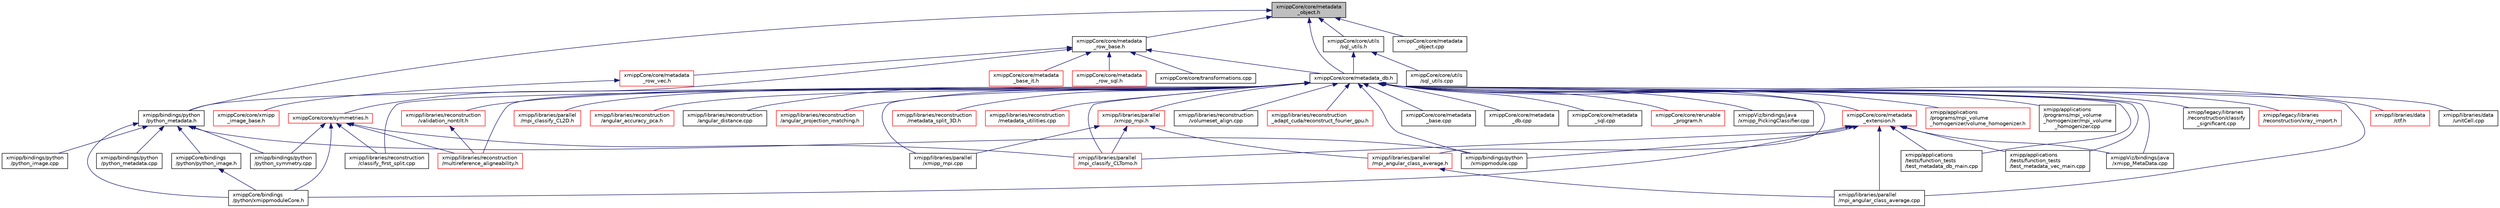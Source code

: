 digraph "xmippCore/core/metadata_object.h"
{
  edge [fontname="Helvetica",fontsize="10",labelfontname="Helvetica",labelfontsize="10"];
  node [fontname="Helvetica",fontsize="10",shape=record];
  Node7 [label="xmippCore/core/metadata\l_object.h",height=0.2,width=0.4,color="black", fillcolor="grey75", style="filled", fontcolor="black"];
  Node7 -> Node8 [dir="back",color="midnightblue",fontsize="10",style="solid",fontname="Helvetica"];
  Node8 [label="xmipp/bindings/python\l/python_metadata.h",height=0.2,width=0.4,color="black", fillcolor="white", style="filled",URL="$python__metadata_8h.html"];
  Node8 -> Node9 [dir="back",color="midnightblue",fontsize="10",style="solid",fontname="Helvetica"];
  Node9 [label="xmipp/bindings/python\l/python_image.cpp",height=0.2,width=0.4,color="black", fillcolor="white", style="filled",URL="$python__image_8cpp.html"];
  Node8 -> Node10 [dir="back",color="midnightblue",fontsize="10",style="solid",fontname="Helvetica"];
  Node10 [label="xmipp/bindings/python\l/python_metadata.cpp",height=0.2,width=0.4,color="black", fillcolor="white", style="filled",URL="$python__metadata_8cpp.html"];
  Node8 -> Node11 [dir="back",color="midnightblue",fontsize="10",style="solid",fontname="Helvetica"];
  Node11 [label="xmipp/bindings/python\l/python_symmetry.cpp",height=0.2,width=0.4,color="black", fillcolor="white", style="filled",URL="$python__symmetry_8cpp.html"];
  Node8 -> Node12 [dir="back",color="midnightblue",fontsize="10",style="solid",fontname="Helvetica"];
  Node12 [label="xmipp/bindings/python\l/xmippmodule.cpp",height=0.2,width=0.4,color="black", fillcolor="white", style="filled",URL="$xmippmodule_8cpp.html"];
  Node8 -> Node13 [dir="back",color="midnightblue",fontsize="10",style="solid",fontname="Helvetica"];
  Node13 [label="xmippCore/bindings\l/python/python_image.h",height=0.2,width=0.4,color="black", fillcolor="white", style="filled",URL="$ore_2bindings_2python_2python__image_8h.html"];
  Node13 -> Node14 [dir="back",color="midnightblue",fontsize="10",style="solid",fontname="Helvetica"];
  Node14 [label="xmippCore/bindings\l/python/xmippmoduleCore.h",height=0.2,width=0.4,color="black", fillcolor="white", style="filled",URL="$xmippmoduleCore_8h.html"];
  Node8 -> Node14 [dir="back",color="midnightblue",fontsize="10",style="solid",fontname="Helvetica"];
  Node7 -> Node15 [dir="back",color="midnightblue",fontsize="10",style="solid",fontname="Helvetica"];
  Node15 [label="xmippCore/core/metadata\l_row_base.h",height=0.2,width=0.4,color="black", fillcolor="white", style="filled",URL="$metadata__row__base_8h.html"];
  Node15 -> Node16 [dir="back",color="midnightblue",fontsize="10",style="solid",fontname="Helvetica"];
  Node16 [label="xmippCore/core/metadata\l_row_vec.h",height=0.2,width=0.4,color="red", fillcolor="white", style="filled",URL="$metadata__row__vec_8h.html"];
  Node16 -> Node17 [dir="back",color="midnightblue",fontsize="10",style="solid",fontname="Helvetica"];
  Node17 [label="xmippCore/core/xmipp\l_image_base.h",height=0.2,width=0.4,color="red", fillcolor="white", style="filled",URL="$xmipp__image__base_8h.html"];
  Node15 -> Node859 [dir="back",color="midnightblue",fontsize="10",style="solid",fontname="Helvetica"];
  Node859 [label="xmippCore/core/metadata\l_base_it.h",height=0.2,width=0.4,color="red", fillcolor="white", style="filled",URL="$metadata__base__it_8h.html"];
  Node15 -> Node860 [dir="back",color="midnightblue",fontsize="10",style="solid",fontname="Helvetica"];
  Node860 [label="xmippCore/core/metadata\l_row_sql.h",height=0.2,width=0.4,color="red", fillcolor="white", style="filled",URL="$metadata__row__sql_8h.html"];
  Node15 -> Node825 [dir="back",color="midnightblue",fontsize="10",style="solid",fontname="Helvetica"];
  Node825 [label="xmippCore/core/metadata_db.h",height=0.2,width=0.4,color="black", fillcolor="white", style="filled",URL="$metadata__db_8h.html"];
  Node825 -> Node354 [dir="back",color="midnightblue",fontsize="10",style="solid",fontname="Helvetica"];
  Node354 [label="xmipp/applications\l/programs/mpi_volume\l_homogenizer/volume_homogenizer.h",height=0.2,width=0.4,color="red", fillcolor="white", style="filled",URL="$volume__homogenizer_8h.html"];
  Node825 -> Node356 [dir="back",color="midnightblue",fontsize="10",style="solid",fontname="Helvetica"];
  Node356 [label="xmipp/applications\l/programs/mpi_volume\l_homogenizer/mpi_volume\l_homogenizer.cpp",height=0.2,width=0.4,color="black", fillcolor="white", style="filled",URL="$mpi__volume__homogenizer_8cpp.html"];
  Node825 -> Node651 [dir="back",color="midnightblue",fontsize="10",style="solid",fontname="Helvetica"];
  Node651 [label="xmipp/applications\l/tests/function_tests\l/test_metadata_db_main.cpp",height=0.2,width=0.4,color="black", fillcolor="white", style="filled",URL="$test__metadata__db__main_8cpp.html"];
  Node825 -> Node652 [dir="back",color="midnightblue",fontsize="10",style="solid",fontname="Helvetica"];
  Node652 [label="xmipp/applications\l/tests/function_tests\l/test_metadata_vec_main.cpp",height=0.2,width=0.4,color="black", fillcolor="white", style="filled",URL="$test__metadata__vec__main_8cpp.html"];
  Node825 -> Node8 [dir="back",color="midnightblue",fontsize="10",style="solid",fontname="Helvetica"];
  Node825 -> Node12 [dir="back",color="midnightblue",fontsize="10",style="solid",fontname="Helvetica"];
  Node825 -> Node160 [dir="back",color="midnightblue",fontsize="10",style="solid",fontname="Helvetica"];
  Node160 [label="xmipp/legacy/libraries\l/reconstruction/classify\l_significant.cpp",height=0.2,width=0.4,color="black", fillcolor="white", style="filled",URL="$classify__significant_8cpp.html"];
  Node825 -> Node125 [dir="back",color="midnightblue",fontsize="10",style="solid",fontname="Helvetica"];
  Node125 [label="xmipp/legacy/libraries\l/reconstruction/xray_import.h",height=0.2,width=0.4,color="red", fillcolor="white", style="filled",URL="$xray__import_8h.html"];
  Node825 -> Node826 [dir="back",color="midnightblue",fontsize="10",style="solid",fontname="Helvetica"];
  Node826 [label="xmipp/libraries/data\l/ctf.h",height=0.2,width=0.4,color="red", fillcolor="white", style="filled",URL="$ctf_8h.html"];
  Node825 -> Node517 [dir="back",color="midnightblue",fontsize="10",style="solid",fontname="Helvetica"];
  Node517 [label="xmipp/libraries/data\l/unitCell.cpp",height=0.2,width=0.4,color="black", fillcolor="white", style="filled",URL="$unitCell_8cpp.html"];
  Node825 -> Node531 [dir="back",color="midnightblue",fontsize="10",style="solid",fontname="Helvetica"];
  Node531 [label="xmipp/libraries/parallel\l/mpi_angular_class_average.h",height=0.2,width=0.4,color="red", fillcolor="white", style="filled",URL="$mpi__angular__class__average_8h.html"];
  Node531 -> Node533 [dir="back",color="midnightblue",fontsize="10",style="solid",fontname="Helvetica"];
  Node533 [label="xmipp/libraries/parallel\l/mpi_angular_class_average.cpp",height=0.2,width=0.4,color="black", fillcolor="white", style="filled",URL="$mpi__angular__class__average_8cpp.html"];
  Node825 -> Node533 [dir="back",color="midnightblue",fontsize="10",style="solid",fontname="Helvetica"];
  Node825 -> Node828 [dir="back",color="midnightblue",fontsize="10",style="solid",fontname="Helvetica"];
  Node828 [label="xmipp/libraries/parallel\l/mpi_classify_CL2D.h",height=0.2,width=0.4,color="red", fillcolor="white", style="filled",URL="$mpi__classify__CL2D_8h.html"];
  Node825 -> Node745 [dir="back",color="midnightblue",fontsize="10",style="solid",fontname="Helvetica"];
  Node745 [label="xmipp/libraries/parallel\l/xmipp_mpi.h",height=0.2,width=0.4,color="red", fillcolor="white", style="filled",URL="$xmipp__mpi_8h.html"];
  Node745 -> Node531 [dir="back",color="midnightblue",fontsize="10",style="solid",fontname="Helvetica"];
  Node745 -> Node191 [dir="back",color="midnightblue",fontsize="10",style="solid",fontname="Helvetica"];
  Node191 [label="xmipp/libraries/parallel\l/mpi_classify_CLTomo.h",height=0.2,width=0.4,color="red", fillcolor="white", style="filled",URL="$mpi__classify__CLTomo_8h.html"];
  Node745 -> Node768 [dir="back",color="midnightblue",fontsize="10",style="solid",fontname="Helvetica"];
  Node768 [label="xmipp/libraries/parallel\l/xmipp_mpi.cpp",height=0.2,width=0.4,color="black", fillcolor="white", style="filled",URL="$xmipp__mpi_8cpp.html"];
  Node825 -> Node191 [dir="back",color="midnightblue",fontsize="10",style="solid",fontname="Helvetica"];
  Node825 -> Node768 [dir="back",color="midnightblue",fontsize="10",style="solid",fontname="Helvetica"];
  Node825 -> Node540 [dir="back",color="midnightblue",fontsize="10",style="solid",fontname="Helvetica"];
  Node540 [label="xmipp/libraries/reconstruction\l/angular_accuracy_pca.h",height=0.2,width=0.4,color="red", fillcolor="white", style="filled",URL="$angular__accuracy__pca_8h.html"];
  Node825 -> Node778 [dir="back",color="midnightblue",fontsize="10",style="solid",fontname="Helvetica"];
  Node778 [label="xmipp/libraries/reconstruction\l/angular_distance.cpp",height=0.2,width=0.4,color="black", fillcolor="white", style="filled",URL="$angular__distance_8cpp.html"];
  Node825 -> Node830 [dir="back",color="midnightblue",fontsize="10",style="solid",fontname="Helvetica"];
  Node830 [label="xmipp/libraries/reconstruction\l/angular_projection_matching.h",height=0.2,width=0.4,color="red", fillcolor="white", style="filled",URL="$angular__projection__matching_8h.html"];
  Node825 -> Node217 [dir="back",color="midnightblue",fontsize="10",style="solid",fontname="Helvetica"];
  Node217 [label="xmipp/libraries/reconstruction\l/classify_first_split.cpp",height=0.2,width=0.4,color="black", fillcolor="white", style="filled",URL="$classify__first__split_8cpp.html"];
  Node825 -> Node832 [dir="back",color="midnightblue",fontsize="10",style="solid",fontname="Helvetica"];
  Node832 [label="xmipp/libraries/reconstruction\l/metadata_split_3D.h",height=0.2,width=0.4,color="red", fillcolor="white", style="filled",URL="$metadata__split__3D_8h.html"];
  Node825 -> Node834 [dir="back",color="midnightblue",fontsize="10",style="solid",fontname="Helvetica"];
  Node834 [label="xmipp/libraries/reconstruction\l/metadata_utilities.cpp",height=0.2,width=0.4,color="red", fillcolor="white", style="filled",URL="$metadata__utilities_8cpp.html"];
  Node825 -> Node836 [dir="back",color="midnightblue",fontsize="10",style="solid",fontname="Helvetica"];
  Node836 [label="xmipp/libraries/reconstruction\l/validation_nontilt.h",height=0.2,width=0.4,color="red", fillcolor="white", style="filled",URL="$validation__nontilt_8h.html"];
  Node836 -> Node265 [dir="back",color="midnightblue",fontsize="10",style="solid",fontname="Helvetica"];
  Node265 [label="xmipp/libraries/reconstruction\l/multireference_aligneability.h",height=0.2,width=0.4,color="red", fillcolor="white", style="filled",URL="$multireference__aligneability_8h.html"];
  Node825 -> Node265 [dir="back",color="midnightblue",fontsize="10",style="solid",fontname="Helvetica"];
  Node825 -> Node807 [dir="back",color="midnightblue",fontsize="10",style="solid",fontname="Helvetica"];
  Node807 [label="xmipp/libraries/reconstruction\l/volumeset_align.cpp",height=0.2,width=0.4,color="black", fillcolor="white", style="filled",URL="$volumeset__align_8cpp.html"];
  Node825 -> Node345 [dir="back",color="midnightblue",fontsize="10",style="solid",fontname="Helvetica"];
  Node345 [label="xmipp/libraries/reconstruction\l_adapt_cuda/reconstruct_fourier_gpu.h",height=0.2,width=0.4,color="red", fillcolor="white", style="filled",URL="$reconstruct__fourier__gpu_8h.html"];
  Node825 -> Node650 [dir="back",color="midnightblue",fontsize="10",style="solid",fontname="Helvetica"];
  Node650 [label="xmippCore/core/metadata\l_extension.h",height=0.2,width=0.4,color="red", fillcolor="white", style="filled",URL="$metadata__extension_8h.html"];
  Node650 -> Node651 [dir="back",color="midnightblue",fontsize="10",style="solid",fontname="Helvetica"];
  Node650 -> Node652 [dir="back",color="midnightblue",fontsize="10",style="solid",fontname="Helvetica"];
  Node650 -> Node12 [dir="back",color="midnightblue",fontsize="10",style="solid",fontname="Helvetica"];
  Node650 -> Node533 [dir="back",color="midnightblue",fontsize="10",style="solid",fontname="Helvetica"];
  Node650 -> Node191 [dir="back",color="midnightblue",fontsize="10",style="solid",fontname="Helvetica"];
  Node650 -> Node14 [dir="back",color="midnightblue",fontsize="10",style="solid",fontname="Helvetica"];
  Node650 -> Node670 [dir="back",color="midnightblue",fontsize="10",style="solid",fontname="Helvetica"];
  Node670 [label="xmippViz/bindings/java\l/xmipp_MetaData.cpp",height=0.2,width=0.4,color="black", fillcolor="white", style="filled",URL="$bindings_2java_2xmipp__MetaData_8cpp.html"];
  Node825 -> Node676 [dir="back",color="midnightblue",fontsize="10",style="solid",fontname="Helvetica"];
  Node676 [label="xmippCore/core/metadata\l_base.cpp",height=0.2,width=0.4,color="black", fillcolor="white", style="filled",URL="$metadata__base_8cpp.html"];
  Node825 -> Node677 [dir="back",color="midnightblue",fontsize="10",style="solid",fontname="Helvetica"];
  Node677 [label="xmippCore/core/metadata\l_db.cpp",height=0.2,width=0.4,color="black", fillcolor="white", style="filled",URL="$metadata__db_8cpp.html"];
  Node825 -> Node839 [dir="back",color="midnightblue",fontsize="10",style="solid",fontname="Helvetica"];
  Node839 [label="xmippCore/core/metadata\l_sql.cpp",height=0.2,width=0.4,color="black", fillcolor="white", style="filled",URL="$metadata__sql_8cpp.html"];
  Node825 -> Node804 [dir="back",color="midnightblue",fontsize="10",style="solid",fontname="Helvetica"];
  Node804 [label="xmippCore/core/rerunable\l_program.h",height=0.2,width=0.4,color="red", fillcolor="white", style="filled",URL="$rerunable__program_8h.html"];
  Node825 -> Node670 [dir="back",color="midnightblue",fontsize="10",style="solid",fontname="Helvetica"];
  Node825 -> Node457 [dir="back",color="midnightblue",fontsize="10",style="solid",fontname="Helvetica"];
  Node457 [label="xmippViz/bindings/java\l/xmipp_PickingClassifier.cpp",height=0.2,width=0.4,color="black", fillcolor="white", style="filled",URL="$xmipp__PickingClassifier_8cpp.html"];
  Node15 -> Node840 [dir="back",color="midnightblue",fontsize="10",style="solid",fontname="Helvetica"];
  Node840 [label="xmippCore/core/symmetries.h",height=0.2,width=0.4,color="red", fillcolor="white", style="filled",URL="$ore_2core_2symmetries_8h.html"];
  Node840 -> Node11 [dir="back",color="midnightblue",fontsize="10",style="solid",fontname="Helvetica"];
  Node840 -> Node191 [dir="back",color="midnightblue",fontsize="10",style="solid",fontname="Helvetica"];
  Node840 -> Node217 [dir="back",color="midnightblue",fontsize="10",style="solid",fontname="Helvetica"];
  Node840 -> Node265 [dir="back",color="midnightblue",fontsize="10",style="solid",fontname="Helvetica"];
  Node840 -> Node14 [dir="back",color="midnightblue",fontsize="10",style="solid",fontname="Helvetica"];
  Node15 -> Node862 [dir="back",color="midnightblue",fontsize="10",style="solid",fontname="Helvetica"];
  Node862 [label="xmippCore/core/transformations.cpp",height=0.2,width=0.4,color="black", fillcolor="white", style="filled",URL="$transformations_8cpp.html"];
  Node7 -> Node825 [dir="back",color="midnightblue",fontsize="10",style="solid",fontname="Helvetica"];
  Node7 -> Node851 [dir="back",color="midnightblue",fontsize="10",style="solid",fontname="Helvetica"];
  Node851 [label="xmippCore/core/utils\l/sql_utils.h",height=0.2,width=0.4,color="black", fillcolor="white", style="filled",URL="$sql__utils_8h.html"];
  Node851 -> Node825 [dir="back",color="midnightblue",fontsize="10",style="solid",fontname="Helvetica"];
  Node851 -> Node852 [dir="back",color="midnightblue",fontsize="10",style="solid",fontname="Helvetica"];
  Node852 [label="xmippCore/core/utils\l/sql_utils.cpp",height=0.2,width=0.4,color="black", fillcolor="white", style="filled",URL="$sql__utils_8cpp.html"];
  Node7 -> Node853 [dir="back",color="midnightblue",fontsize="10",style="solid",fontname="Helvetica"];
  Node853 [label="xmippCore/core/metadata\l_object.cpp",height=0.2,width=0.4,color="black", fillcolor="white", style="filled",URL="$metadata__object_8cpp.html"];
}
